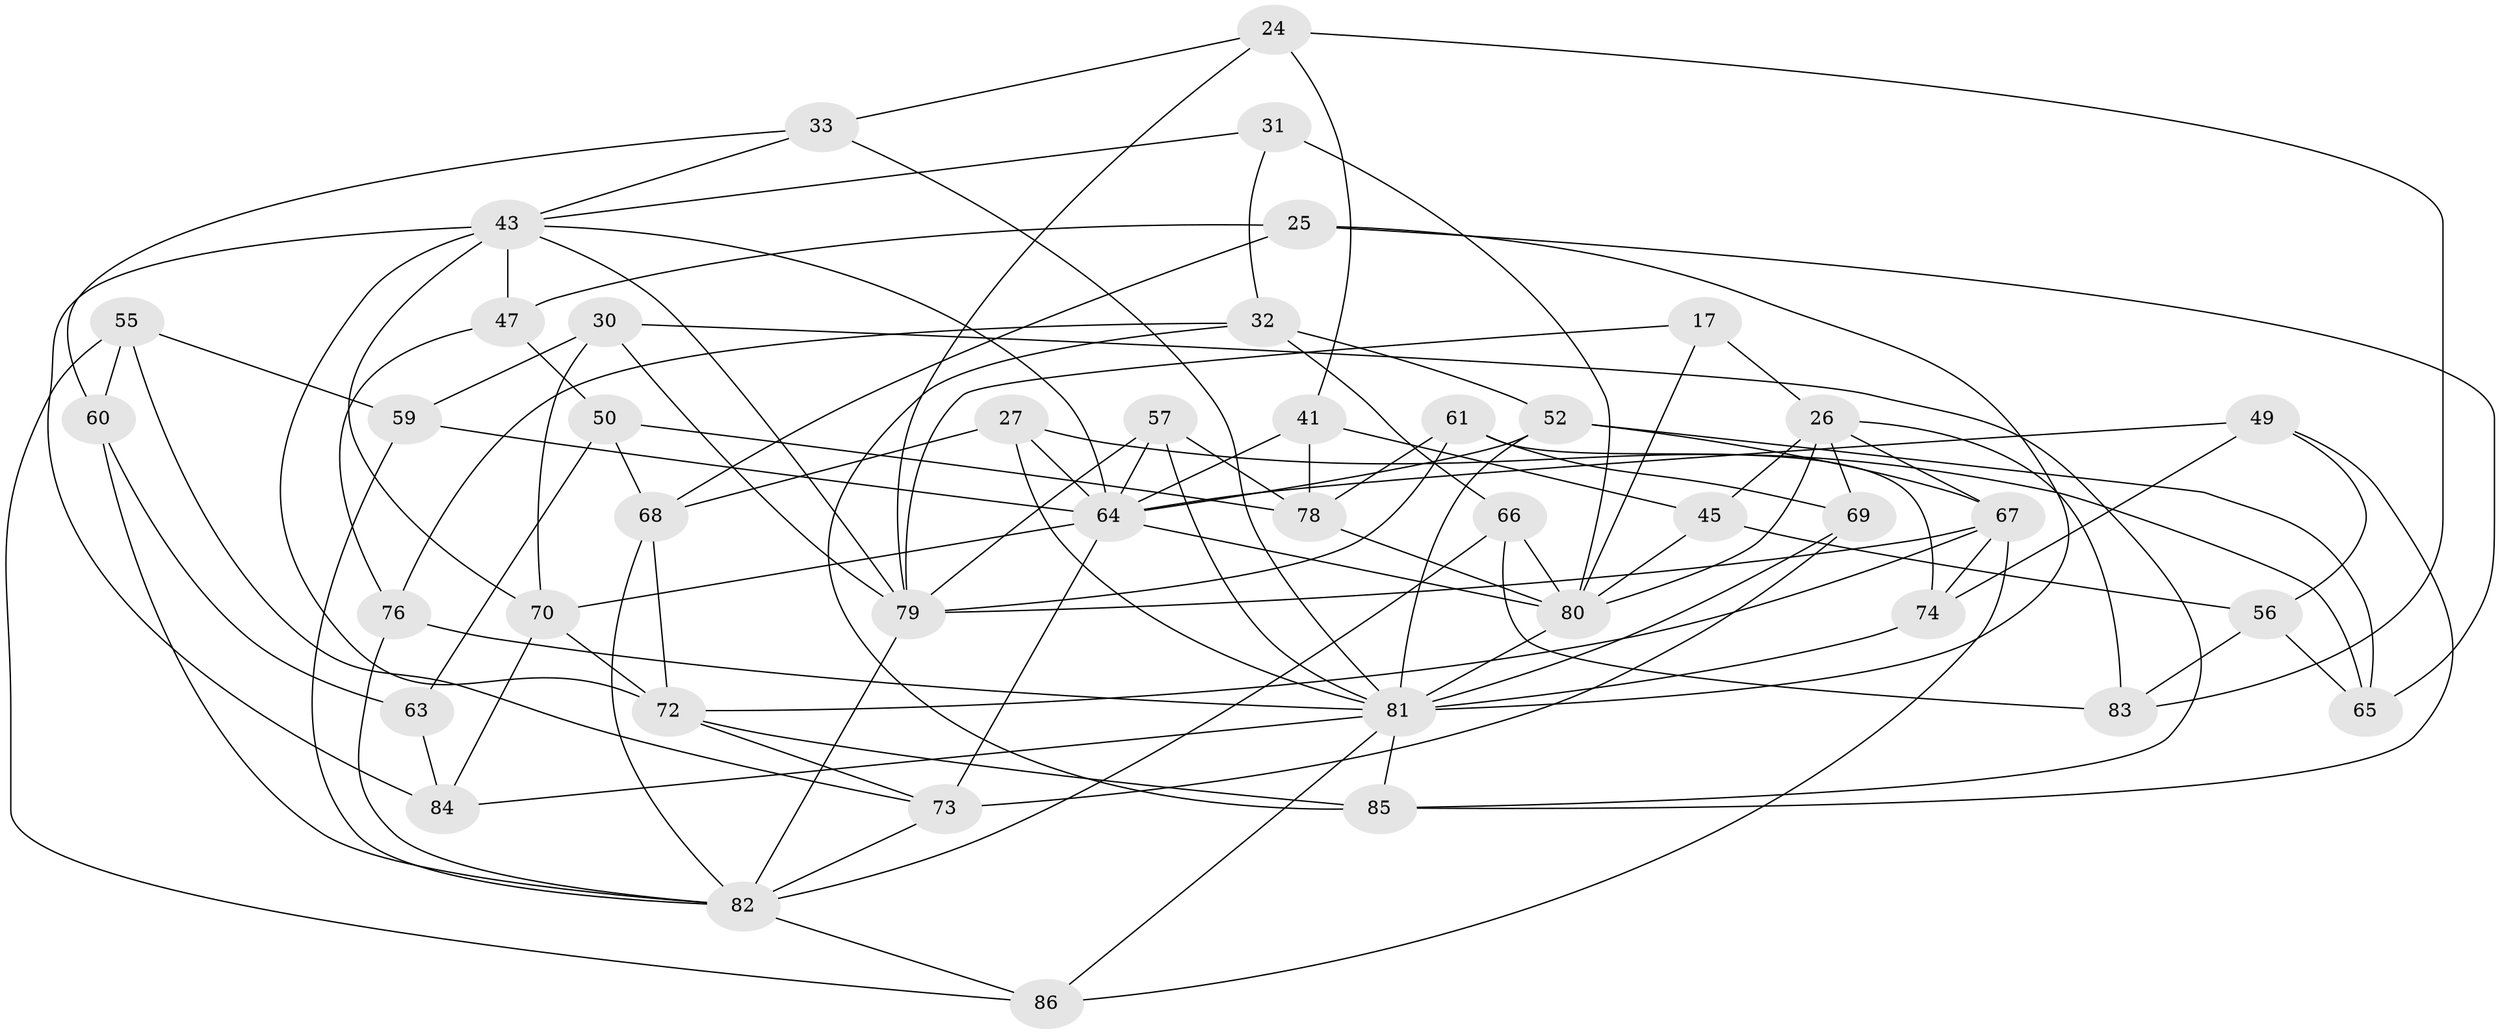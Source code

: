 // original degree distribution, {4: 1.0}
// Generated by graph-tools (version 1.1) at 2025/57/03/09/25 04:57:59]
// undirected, 43 vertices, 106 edges
graph export_dot {
graph [start="1"]
  node [color=gray90,style=filled];
  17;
  24;
  25;
  26 [super="+23"];
  27;
  30;
  31;
  32 [super="+13"];
  33;
  41;
  43 [super="+21+40"];
  45;
  47 [super="+46"];
  49;
  50;
  52 [super="+51"];
  55;
  56;
  57 [super="+22"];
  59;
  60;
  61;
  63;
  64 [super="+18+29+62"];
  65;
  66;
  67 [super="+39+53"];
  68 [super="+16"];
  69;
  70 [super="+44+58"];
  72 [super="+3+38"];
  73 [super="+71"];
  74;
  76;
  78 [super="+6"];
  79 [super="+77+37"];
  80 [super="+2+42+34"];
  81 [super="+12+36+54"];
  82 [super="+8+11"];
  83;
  84 [super="+1"];
  85 [super="+75"];
  86 [super="+19"];
  17 -- 80 [weight=2];
  17 -- 79;
  17 -- 26;
  24 -- 83;
  24 -- 33;
  24 -- 41;
  24 -- 79;
  25 -- 68;
  25 -- 65;
  25 -- 47;
  25 -- 81;
  26 -- 83;
  26 -- 80;
  26 -- 67;
  26 -- 45;
  26 -- 69;
  27 -- 65;
  27 -- 81;
  27 -- 68;
  27 -- 64;
  30 -- 59;
  30 -- 70;
  30 -- 85;
  30 -- 79;
  31 -- 32;
  31 -- 80 [weight=2];
  31 -- 43;
  32 -- 85 [weight=2];
  32 -- 52;
  32 -- 66;
  32 -- 76;
  33 -- 60;
  33 -- 43;
  33 -- 81;
  41 -- 45;
  41 -- 78;
  41 -- 64;
  43 -- 47 [weight=3];
  43 -- 84;
  43 -- 70;
  43 -- 64;
  43 -- 72;
  43 -- 79;
  45 -- 56;
  45 -- 80;
  47 -- 76;
  47 -- 50;
  49 -- 85;
  49 -- 56;
  49 -- 64;
  49 -- 74;
  50 -- 68;
  50 -- 78;
  50 -- 63;
  52 -- 67;
  52 -- 65;
  52 -- 81 [weight=2];
  52 -- 64;
  55 -- 59;
  55 -- 60;
  55 -- 86;
  55 -- 73;
  56 -- 83;
  56 -- 65;
  57 -- 81 [weight=2];
  57 -- 78;
  57 -- 79 [weight=2];
  57 -- 64;
  59 -- 82;
  59 -- 64;
  60 -- 82;
  60 -- 63;
  61 -- 74;
  61 -- 69;
  61 -- 78;
  61 -- 79;
  63 -- 84 [weight=2];
  64 -- 80;
  64 -- 70 [weight=2];
  64 -- 73 [weight=2];
  66 -- 82;
  66 -- 83;
  66 -- 80;
  67 -- 79 [weight=3];
  67 -- 74;
  67 -- 86;
  67 -- 72;
  68 -- 72 [weight=2];
  68 -- 82;
  69 -- 81;
  69 -- 73;
  70 -- 84 [weight=2];
  70 -- 72 [weight=2];
  72 -- 73;
  72 -- 85;
  73 -- 82;
  74 -- 81;
  76 -- 82;
  76 -- 81;
  78 -- 80 [weight=2];
  79 -- 82 [weight=2];
  80 -- 81 [weight=4];
  81 -- 86 [weight=2];
  81 -- 84;
  81 -- 85;
  82 -- 86 [weight=2];
}
